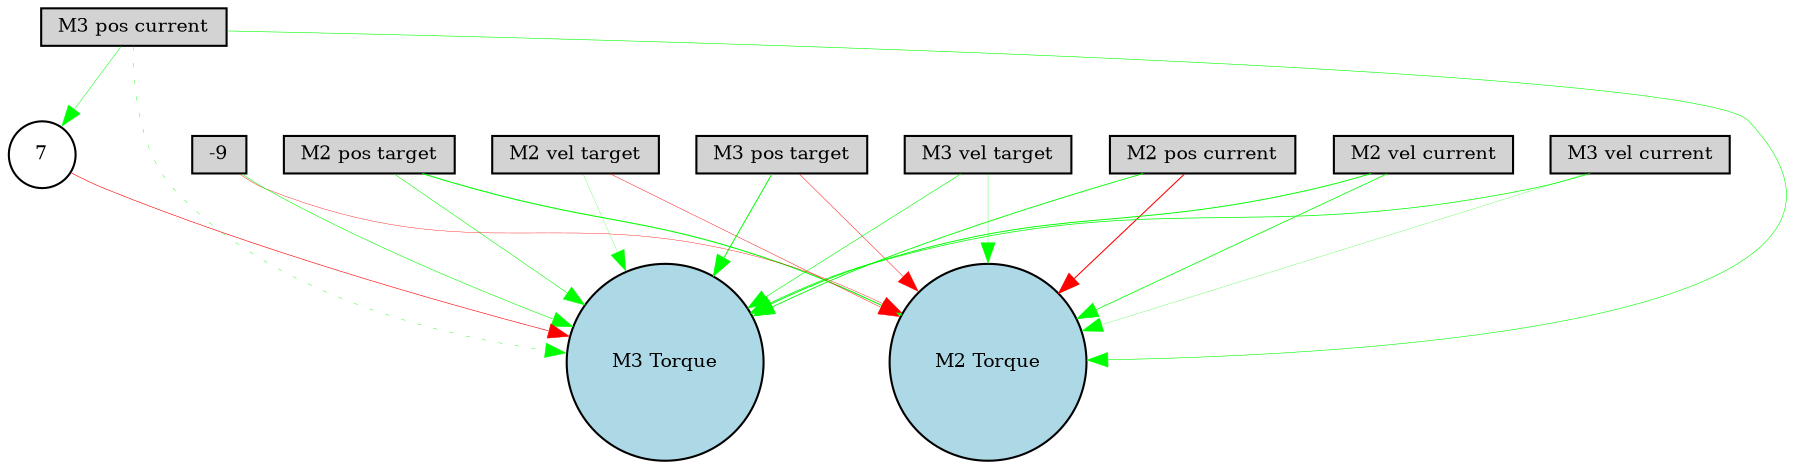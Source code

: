 digraph {
	node [fontsize=9 height=0.2 shape=circle width=0.2]
	"M2 pos target" [fillcolor=lightgray shape=box style=filled]
	"M2 vel target" [fillcolor=lightgray shape=box style=filled]
	"M3 pos target" [fillcolor=lightgray shape=box style=filled]
	"M3 vel target" [fillcolor=lightgray shape=box style=filled]
	"M2 pos current" [fillcolor=lightgray shape=box style=filled]
	"M2 vel current" [fillcolor=lightgray shape=box style=filled]
	"M3 pos current" [fillcolor=lightgray shape=box style=filled]
	"M3 vel current" [fillcolor=lightgray shape=box style=filled]
	-9 [fillcolor=lightgray shape=box style=filled]
	"M2 Torque" [fillcolor=lightblue style=filled]
	"M3 Torque" [fillcolor=lightblue style=filled]
	7 [fillcolor=white style=filled]
	"M2 pos target" -> "M2 Torque" [color=green penwidth=0.5068297208465673 style=solid]
	"M2 pos target" -> "M3 Torque" [color=green penwidth=0.27395974117874144 style=solid]
	"M2 vel target" -> "M2 Torque" [color=red penwidth=0.21541280041764024 style=solid]
	"M2 vel target" -> "M3 Torque" [color=green penwidth=0.11913253154398437 style=solid]
	"M3 pos target" -> "M2 Torque" [color=red penwidth=0.22465510675054107 style=solid]
	"M3 pos target" -> "M3 Torque" [color=green penwidth=0.4752102690411386 style=solid]
	"M3 vel target" -> "M2 Torque" [color=green penwidth=0.13845182166980466 style=solid]
	"M3 vel target" -> "M3 Torque" [color=green penwidth=0.293006859800063 style=solid]
	"M2 pos current" -> "M2 Torque" [color=red penwidth=0.510926749267019 style=solid]
	"M2 pos current" -> "M3 Torque" [color=green penwidth=0.42728419968301545 style=solid]
	"M2 vel current" -> "M2 Torque" [color=green penwidth=0.3809317479951406 style=solid]
	"M2 vel current" -> "M3 Torque" [color=green penwidth=0.459521623401028 style=solid]
	"M3 pos current" -> "M2 Torque" [color=green penwidth=0.283946972129628 style=solid]
	"M3 pos current" -> "M3 Torque" [color=green penwidth=0.1933786596950886 style=dotted]
	"M3 vel current" -> "M2 Torque" [color=green penwidth=0.1259170418628265 style=solid]
	"M3 vel current" -> "M3 Torque" [color=green penwidth=0.35963696339423024 style=solid]
	-9 -> "M2 Torque" [color=red penwidth=0.1852453973324653 style=solid]
	-9 -> "M3 Torque" [color=green penwidth=0.2772220477557669 style=solid]
	"M3 pos current" -> 7 [color=green penwidth=0.24158535627884295 style=solid]
	7 -> "M3 Torque" [color=red penwidth=0.2872050119639308 style=solid]
}
